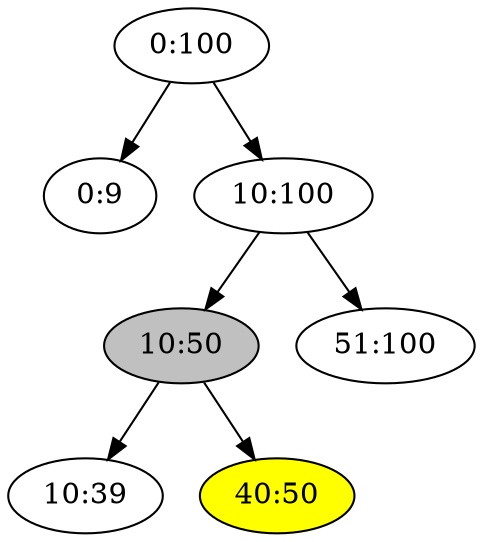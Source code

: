 digraph "r2-i40:50" {

/* Nodes */

N_0_100[label="0:100"];
N_0_9[label="0:9"];
N_10_100[label="10:100"];
N_10_50[label="10:50"][style="filled"][fillcolor="grey"];
N_10_39[label="10:39"];
N_40_50[label="40:50"][style="filled"][fillcolor="yellow"];
N_51_100[label="51:100"];

/* Edges */

N_0_100 -> N_0_9;
N_10_50 -> N_10_39;
N_10_50 -> N_40_50;
N_10_100 -> N_10_50;
N_10_100 -> N_51_100;
N_0_100 -> N_10_100;
}
